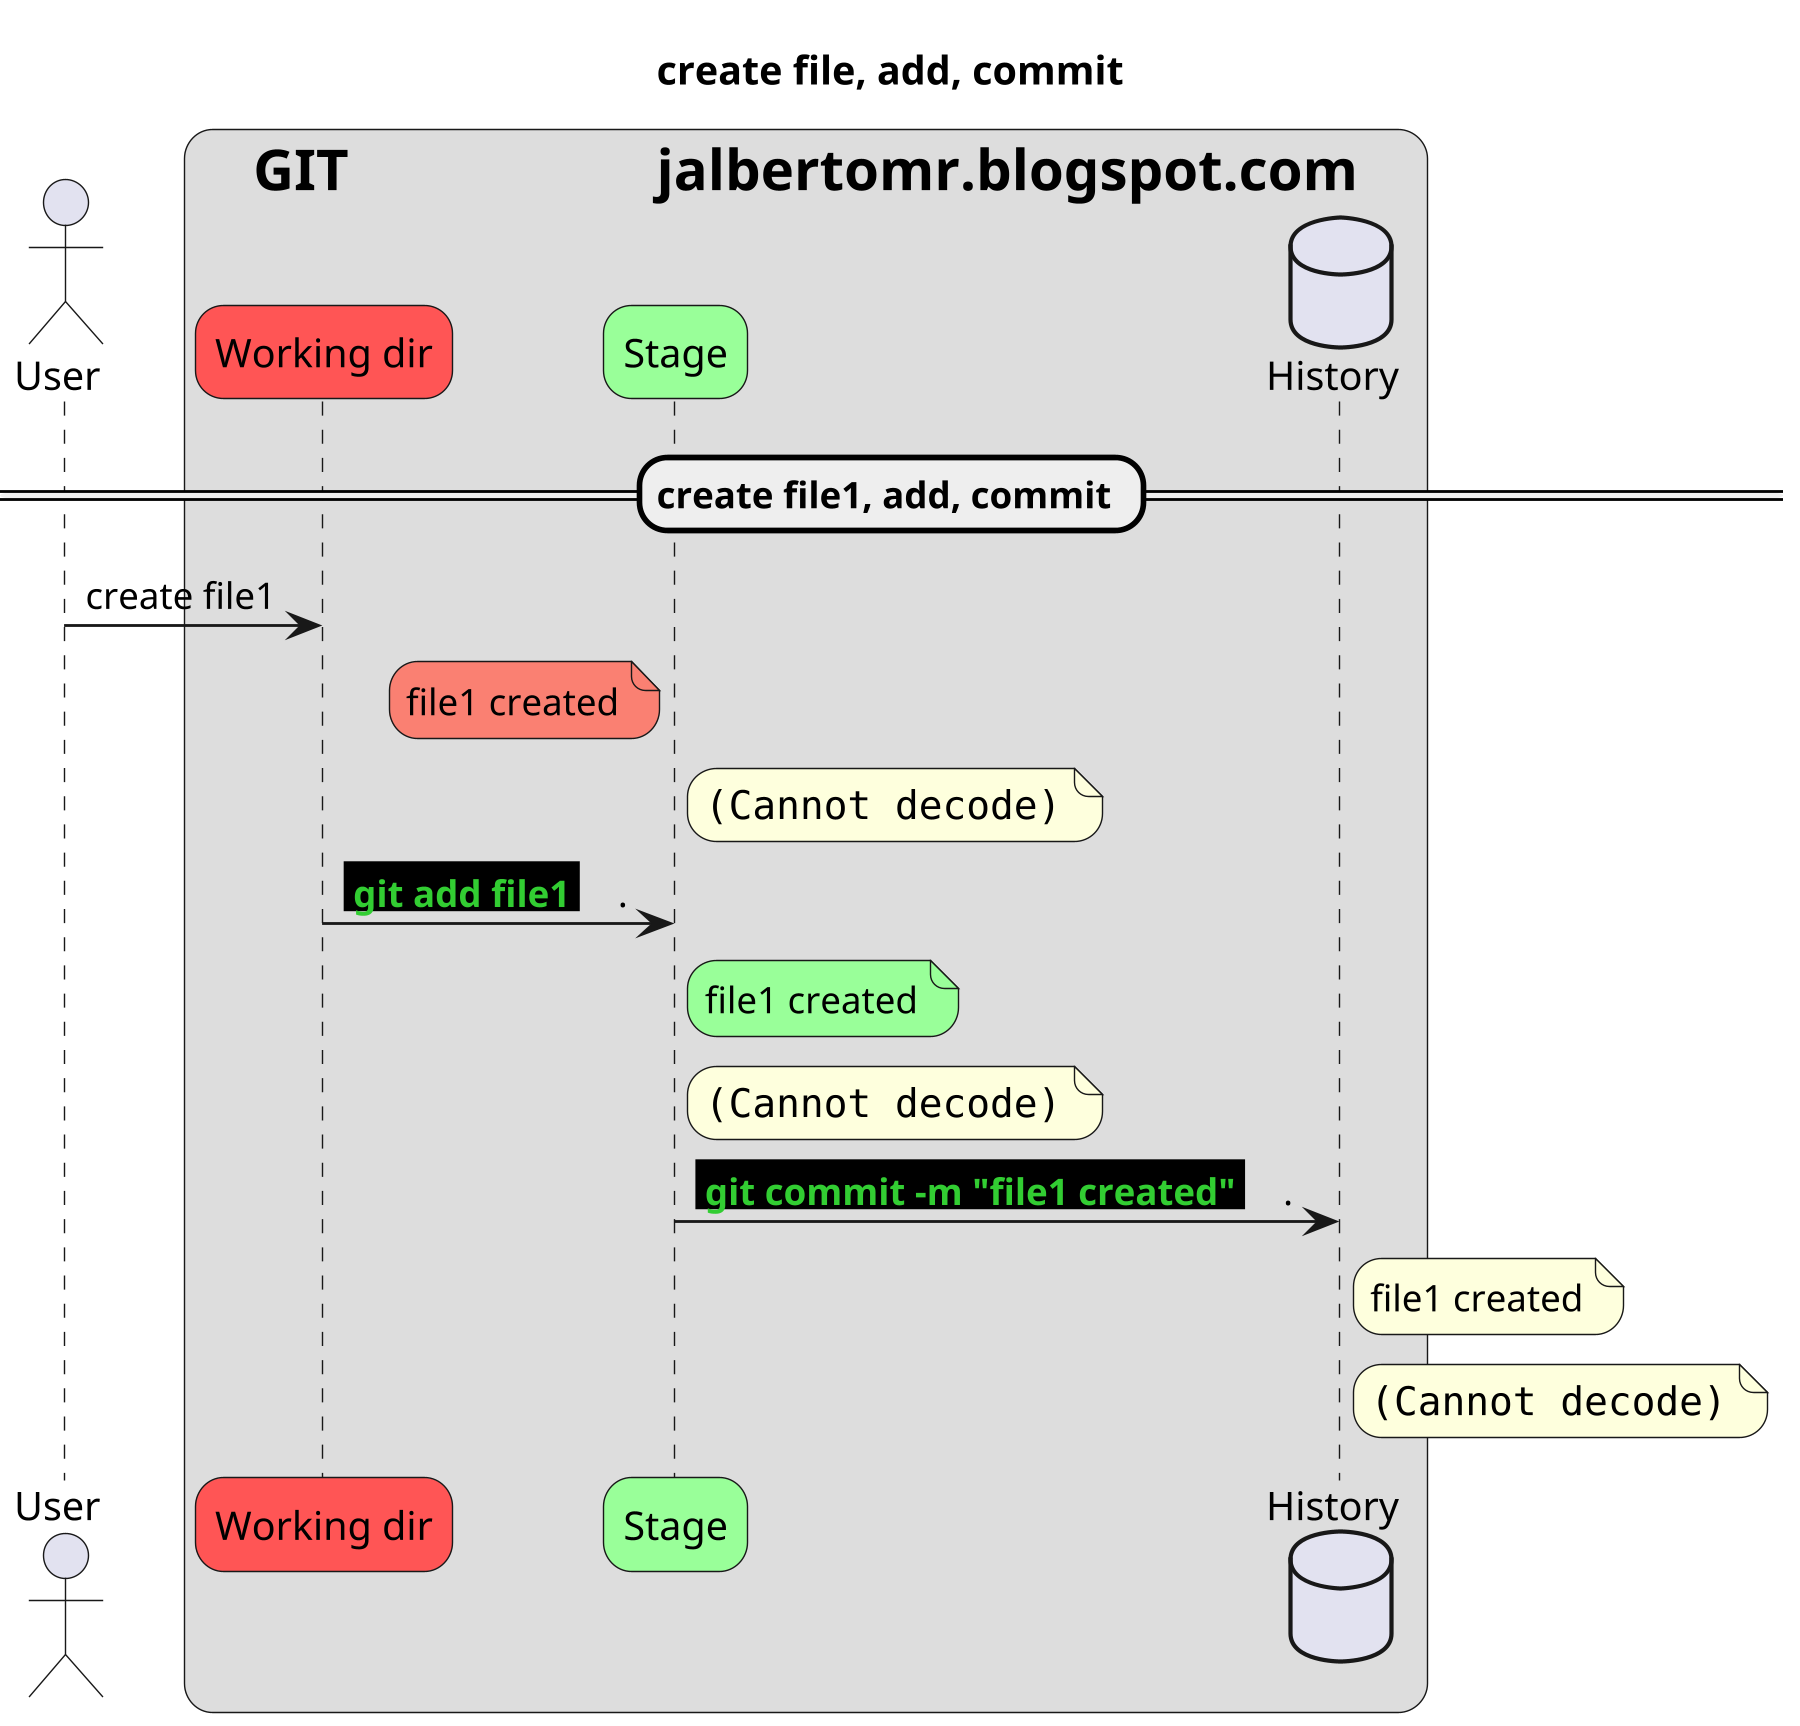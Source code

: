 @startuml
scale 1800 width
title create file, add, commit
skinparam roundCorner 20
actor User
box "<size:20>GIT                     jalbertomr.blogspot.com</size>"
participant "Working dir" as WD #FF5555
participant "Stage" as S #99FF99
database "History" as H

== create file1, add, commit ==
User -> WD : create file1
note left of S #Salmon
file1 created
end note
note right of S
<img file1created01.png>
end note
WD -> S : <color:limegreen><back:black><b> git add file1 </b></back></color>    .
note right of S #99FF99
file1 created
end note
note right of S
<img addfile102.png>
end note

S -> H : <color:limegreen><back:black><b> git commit -m "file1 created" </b></back></color>    .
note right of H
file1 created
end note
note right of H
<img commitfile1created03.png>
end note

@enduml